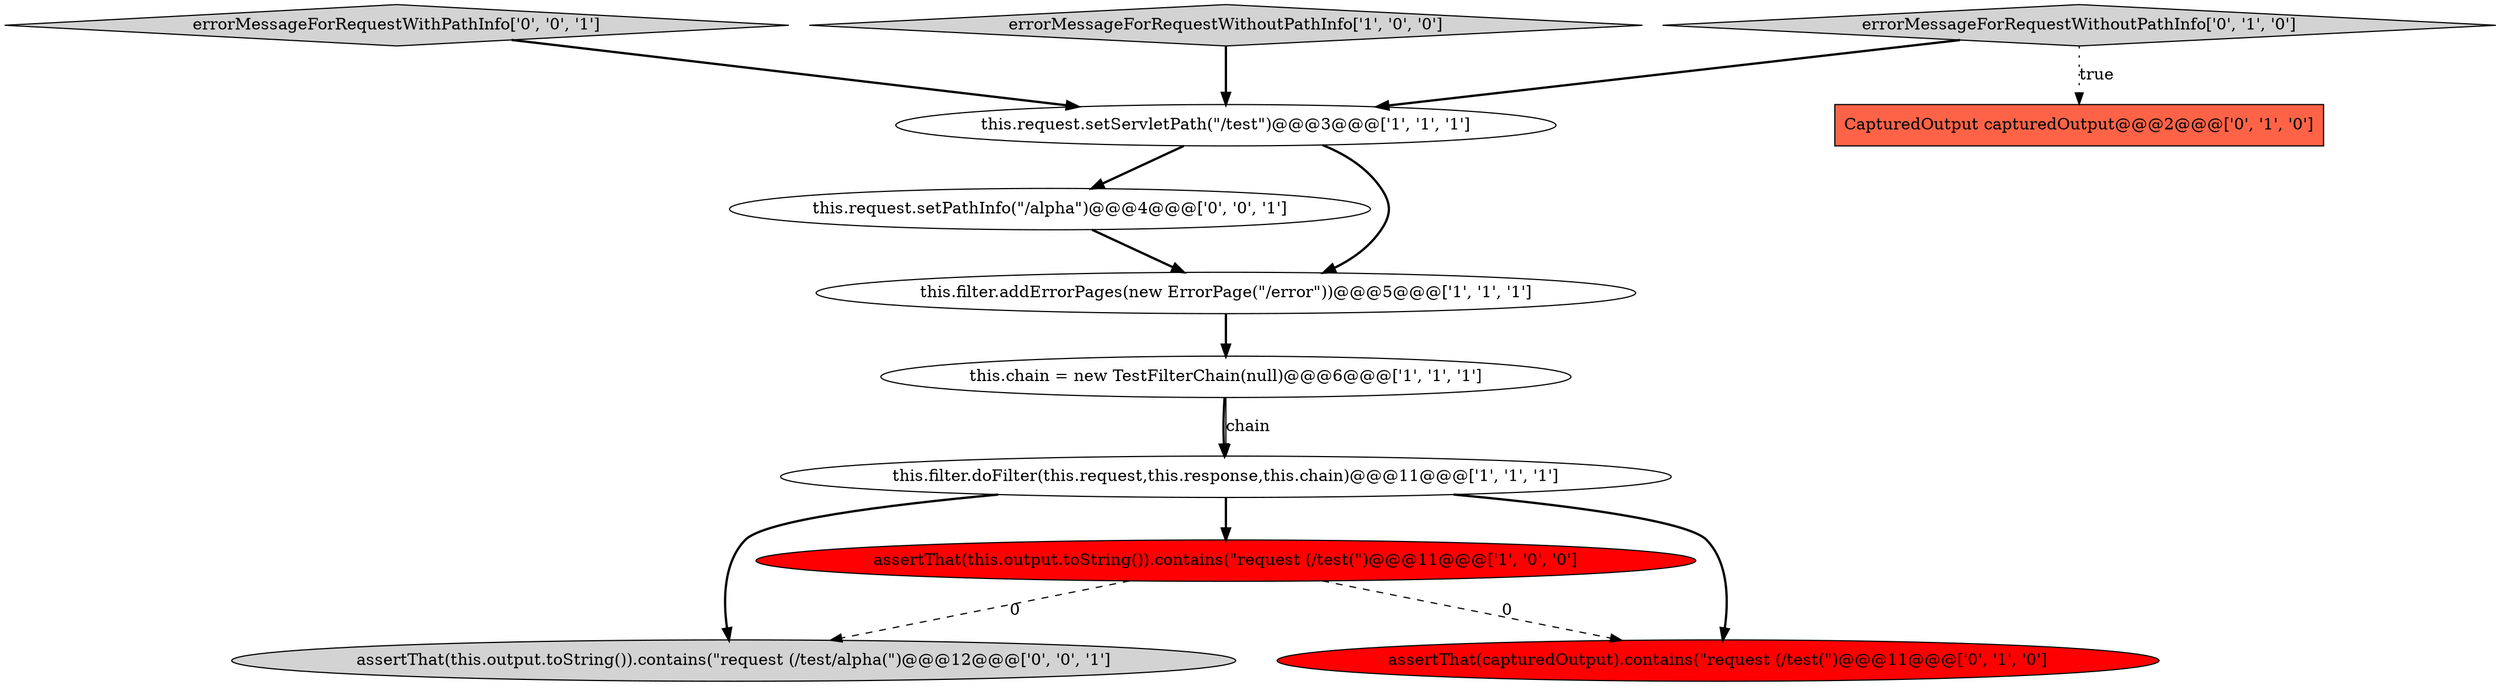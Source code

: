 digraph {
4 [style = filled, label = "errorMessageForRequestWithoutPathInfo['1', '0', '0']", fillcolor = lightgray, shape = diamond image = "AAA0AAABBB1BBB"];
9 [style = filled, label = "this.request.setPathInfo(\"/alpha\")@@@4@@@['0', '0', '1']", fillcolor = white, shape = ellipse image = "AAA0AAABBB3BBB"];
11 [style = filled, label = "assertThat(this.output.toString()).contains(\"request (/test/alpha(\")@@@12@@@['0', '0', '1']", fillcolor = lightgray, shape = ellipse image = "AAA0AAABBB3BBB"];
1 [style = filled, label = "this.filter.doFilter(this.request,this.response,this.chain)@@@11@@@['1', '1', '1']", fillcolor = white, shape = ellipse image = "AAA0AAABBB1BBB"];
10 [style = filled, label = "errorMessageForRequestWithPathInfo['0', '0', '1']", fillcolor = lightgray, shape = diamond image = "AAA0AAABBB3BBB"];
6 [style = filled, label = "errorMessageForRequestWithoutPathInfo['0', '1', '0']", fillcolor = lightgray, shape = diamond image = "AAA0AAABBB2BBB"];
7 [style = filled, label = "CapturedOutput capturedOutput@@@2@@@['0', '1', '0']", fillcolor = tomato, shape = box image = "AAA1AAABBB2BBB"];
8 [style = filled, label = "assertThat(capturedOutput).contains(\"request (/test(\")@@@11@@@['0', '1', '0']", fillcolor = red, shape = ellipse image = "AAA1AAABBB2BBB"];
5 [style = filled, label = "this.chain = new TestFilterChain(null)@@@6@@@['1', '1', '1']", fillcolor = white, shape = ellipse image = "AAA0AAABBB1BBB"];
0 [style = filled, label = "this.request.setServletPath(\"/test\")@@@3@@@['1', '1', '1']", fillcolor = white, shape = ellipse image = "AAA0AAABBB1BBB"];
2 [style = filled, label = "this.filter.addErrorPages(new ErrorPage(\"/error\"))@@@5@@@['1', '1', '1']", fillcolor = white, shape = ellipse image = "AAA0AAABBB1BBB"];
3 [style = filled, label = "assertThat(this.output.toString()).contains(\"request (/test(\")@@@11@@@['1', '0', '0']", fillcolor = red, shape = ellipse image = "AAA1AAABBB1BBB"];
1->3 [style = bold, label=""];
3->8 [style = dashed, label="0"];
5->1 [style = bold, label=""];
0->9 [style = bold, label=""];
0->2 [style = bold, label=""];
6->0 [style = bold, label=""];
1->8 [style = bold, label=""];
1->11 [style = bold, label=""];
3->11 [style = dashed, label="0"];
9->2 [style = bold, label=""];
5->1 [style = solid, label="chain"];
10->0 [style = bold, label=""];
4->0 [style = bold, label=""];
2->5 [style = bold, label=""];
6->7 [style = dotted, label="true"];
}

